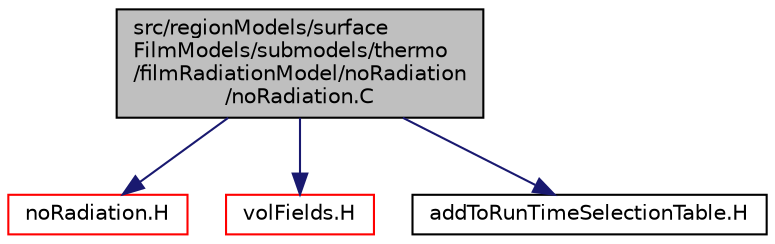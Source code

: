 digraph "src/regionModels/surfaceFilmModels/submodels/thermo/filmRadiationModel/noRadiation/noRadiation.C"
{
  bgcolor="transparent";
  edge [fontname="Helvetica",fontsize="10",labelfontname="Helvetica",labelfontsize="10"];
  node [fontname="Helvetica",fontsize="10",shape=record];
  Node0 [label="src/regionModels/surface\lFilmModels/submodels/thermo\l/filmRadiationModel/noRadiation\l/noRadiation.C",height=0.2,width=0.4,color="black", fillcolor="grey75", style="filled", fontcolor="black"];
  Node0 -> Node1 [color="midnightblue",fontsize="10",style="solid",fontname="Helvetica"];
  Node1 [label="noRadiation.H",height=0.2,width=0.4,color="red",URL="$a41939.html"];
  Node0 -> Node105 [color="midnightblue",fontsize="10",style="solid",fontname="Helvetica"];
  Node105 [label="volFields.H",height=0.2,width=0.4,color="red",URL="$a02912.html"];
  Node0 -> Node350 [color="midnightblue",fontsize="10",style="solid",fontname="Helvetica"];
  Node350 [label="addToRunTimeSelectionTable.H",height=0.2,width=0.4,color="black",URL="$a09989.html",tooltip="Macros for easy insertion into run-time selection tables. "];
}
